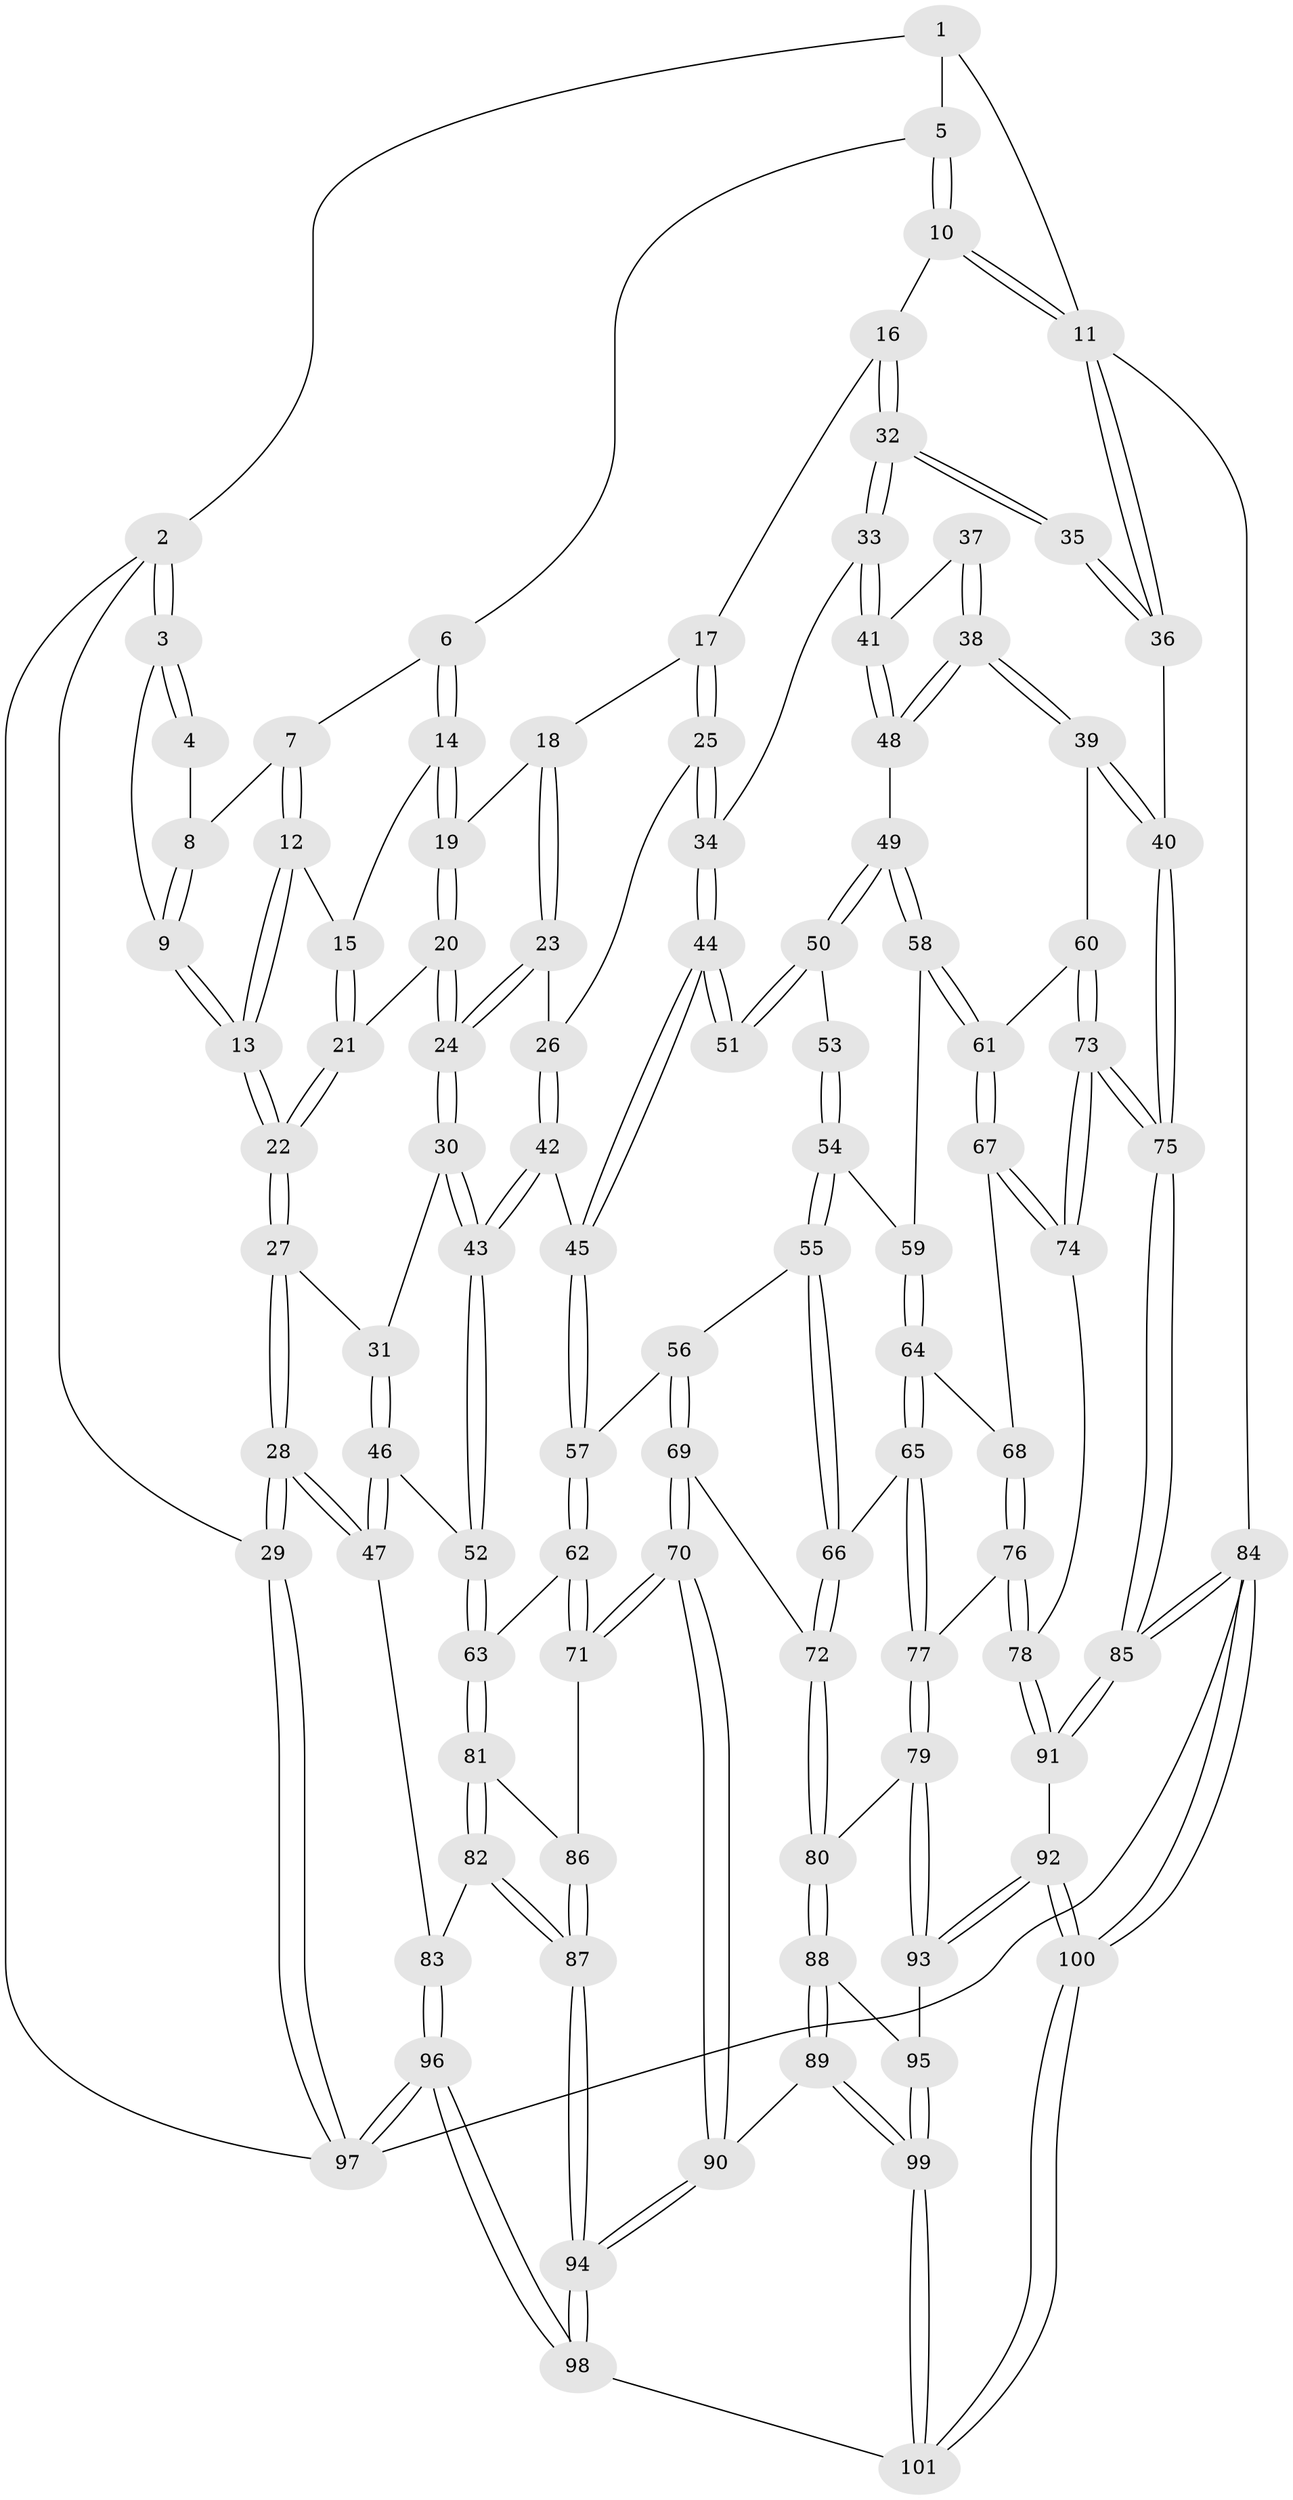// Generated by graph-tools (version 1.1) at 2025/11/02/21/25 10:11:12]
// undirected, 101 vertices, 249 edges
graph export_dot {
graph [start="1"]
  node [color=gray90,style=filled];
  1 [pos="+0.07649223677289639+0"];
  2 [pos="+0+0.13097170428755353"];
  3 [pos="+0+0.15614189565460862"];
  4 [pos="+0.07053690314215892+0"];
  5 [pos="+0.3531268953650172+0"];
  6 [pos="+0.2761711254514671+0.01766088282590487"];
  7 [pos="+0.22645112283262478+0.05041772665316967"];
  8 [pos="+0.07629285829656471+0.01148990706106674"];
  9 [pos="+0.009878133383096547+0.1604634558935749"];
  10 [pos="+0.6411387618274206+0"];
  11 [pos="+1+0"];
  12 [pos="+0.09426724772190669+0.1550252720239406"];
  13 [pos="+0.062209153502310814+0.17446475200628764"];
  14 [pos="+0.29513954619028565+0.08836791880540705"];
  15 [pos="+0.23918817423362299+0.21081079664724345"];
  16 [pos="+0.6841239170272403+0.10701133936586668"];
  17 [pos="+0.4891372967250816+0.1940527432771374"];
  18 [pos="+0.4196703213433681+0.21159441465215192"];
  19 [pos="+0.35466991290641336+0.19571191766927074"];
  20 [pos="+0.29911527943280053+0.2829834113937494"];
  21 [pos="+0.24343510590317383+0.2741294412547118"];
  22 [pos="+0.13546249675669483+0.3118853527428772"];
  23 [pos="+0.40487540492979884+0.35286817443664925"];
  24 [pos="+0.3441943114613772+0.3671223040372668"];
  25 [pos="+0.4478900785432159+0.3576326024344043"];
  26 [pos="+0.4364574157660764+0.36044560225987987"];
  27 [pos="+0.13275592915676446+0.335723119674684"];
  28 [pos="+0+0.6297259200290086"];
  29 [pos="+0+0.6355014129817587"];
  30 [pos="+0.3261681906306702+0.3993342356521886"];
  31 [pos="+0.19299033750403635+0.37301801749433966"];
  32 [pos="+0.6971834272084694+0.12976660145918092"];
  33 [pos="+0.6617100212052476+0.27039110379793413"];
  34 [pos="+0.600564621962603+0.3563838868744326"];
  35 [pos="+0.7723468103252802+0.1591973998960221"];
  36 [pos="+1+0"];
  37 [pos="+0.8795424537052347+0.2529723520702425"];
  38 [pos="+1+0.3974171656800572"];
  39 [pos="+1+0.41099961335918556"];
  40 [pos="+1+0.4118426990531315"];
  41 [pos="+0.7899081146178273+0.4647352374071026"];
  42 [pos="+0.4559463625054994+0.4754996915763981"];
  43 [pos="+0.3182839029899787+0.5208079626324722"];
  44 [pos="+0.5890067566627022+0.45497301706343984"];
  45 [pos="+0.5453982791188601+0.5048443047612287"];
  46 [pos="+0.26344549507557435+0.5649845938093145"];
  47 [pos="+0.035059151194483364+0.6535605789805733"];
  48 [pos="+0.7919486341157203+0.46957120916480705"];
  49 [pos="+0.7842634465944501+0.48792115127696534"];
  50 [pos="+0.7707785649724321+0.4870881855755742"];
  51 [pos="+0.591997794603308+0.45674759235982054"];
  52 [pos="+0.29882186812316286+0.5574004374689817"];
  53 [pos="+0.6550557297040035+0.5201466322755764"];
  54 [pos="+0.6906923346645666+0.5759063404870965"];
  55 [pos="+0.6538691743079849+0.6126717083551031"];
  56 [pos="+0.6261938597895828+0.614798488756009"];
  57 [pos="+0.5440441021079261+0.5168435976134524"];
  58 [pos="+0.784178243792393+0.4946520697621065"];
  59 [pos="+0.7556421589020088+0.5672305641720229"];
  60 [pos="+0.9528019767158503+0.5648524897383213"];
  61 [pos="+0.9150425009031686+0.5920908707601442"];
  62 [pos="+0.46266397314766045+0.6401742967585353"];
  63 [pos="+0.35961798792230715+0.6102762882741849"];
  64 [pos="+0.7679822830591687+0.5928320843401325"];
  65 [pos="+0.6940013863659934+0.6652661689458391"];
  66 [pos="+0.6825748413634865+0.6593084454340247"];
  67 [pos="+0.9138476858532102+0.5940395369386038"];
  68 [pos="+0.792568624887806+0.6260747662164005"];
  69 [pos="+0.5509500210679986+0.7165448607028087"];
  70 [pos="+0.5136876847393037+0.7234406102931974"];
  71 [pos="+0.5135307675239233+0.7233032233559392"];
  72 [pos="+0.6149861017274948+0.7366293650504264"];
  73 [pos="+1+0.7676084833435242"];
  74 [pos="+0.9108039649975948+0.7358141009398924"];
  75 [pos="+1+0.8941597983593238"];
  76 [pos="+0.789351858377315+0.7329637043236187"];
  77 [pos="+0.7641669569420928+0.7410096584315902"];
  78 [pos="+0.8500285509839413+0.7550000994647065"];
  79 [pos="+0.7452091943282556+0.7565637011779502"];
  80 [pos="+0.6461700273942893+0.7577294540796801"];
  81 [pos="+0.33954022017531393+0.7449610048009009"];
  82 [pos="+0.32641972291786425+0.7572853296970087"];
  83 [pos="+0.1691437905359942+0.7899380820737677"];
  84 [pos="+1+1"];
  85 [pos="+1+1"];
  86 [pos="+0.39357470188825844+0.7578513962492771"];
  87 [pos="+0.39416353763300527+0.9061852517337106"];
  88 [pos="+0.6339712634721247+0.8559482158059917"];
  89 [pos="+0.5250415630674735+0.8799594826621432"];
  90 [pos="+0.49976486330820846+0.8823868925162093"];
  91 [pos="+0.8506812861779489+0.8678274644598327"];
  92 [pos="+0.7993624210091913+0.9067299386171059"];
  93 [pos="+0.7253464729245666+0.8664293178440811"];
  94 [pos="+0.4185851484385076+0.9944298782146245"];
  95 [pos="+0.6881895532887551+0.8842852540217022"];
  96 [pos="+0.3274446400694116+1"];
  97 [pos="+0+1"];
  98 [pos="+0.3527825452479037+1"];
  99 [pos="+0.6746385169088825+0.9514462277541553"];
  100 [pos="+0.7978955403259537+1"];
  101 [pos="+0.6773989942977511+1"];
  1 -- 2;
  1 -- 5;
  1 -- 11;
  2 -- 3;
  2 -- 3;
  2 -- 29;
  2 -- 97;
  3 -- 4;
  3 -- 4;
  3 -- 9;
  4 -- 8;
  5 -- 6;
  5 -- 10;
  5 -- 10;
  6 -- 7;
  6 -- 14;
  6 -- 14;
  7 -- 8;
  7 -- 12;
  7 -- 12;
  8 -- 9;
  8 -- 9;
  9 -- 13;
  9 -- 13;
  10 -- 11;
  10 -- 11;
  10 -- 16;
  11 -- 36;
  11 -- 36;
  11 -- 84;
  12 -- 13;
  12 -- 13;
  12 -- 15;
  13 -- 22;
  13 -- 22;
  14 -- 15;
  14 -- 19;
  14 -- 19;
  15 -- 21;
  15 -- 21;
  16 -- 17;
  16 -- 32;
  16 -- 32;
  17 -- 18;
  17 -- 25;
  17 -- 25;
  18 -- 19;
  18 -- 23;
  18 -- 23;
  19 -- 20;
  19 -- 20;
  20 -- 21;
  20 -- 24;
  20 -- 24;
  21 -- 22;
  21 -- 22;
  22 -- 27;
  22 -- 27;
  23 -- 24;
  23 -- 24;
  23 -- 26;
  24 -- 30;
  24 -- 30;
  25 -- 26;
  25 -- 34;
  25 -- 34;
  26 -- 42;
  26 -- 42;
  27 -- 28;
  27 -- 28;
  27 -- 31;
  28 -- 29;
  28 -- 29;
  28 -- 47;
  28 -- 47;
  29 -- 97;
  29 -- 97;
  30 -- 31;
  30 -- 43;
  30 -- 43;
  31 -- 46;
  31 -- 46;
  32 -- 33;
  32 -- 33;
  32 -- 35;
  32 -- 35;
  33 -- 34;
  33 -- 41;
  33 -- 41;
  34 -- 44;
  34 -- 44;
  35 -- 36;
  35 -- 36;
  36 -- 40;
  37 -- 38;
  37 -- 38;
  37 -- 41;
  38 -- 39;
  38 -- 39;
  38 -- 48;
  38 -- 48;
  39 -- 40;
  39 -- 40;
  39 -- 60;
  40 -- 75;
  40 -- 75;
  41 -- 48;
  41 -- 48;
  42 -- 43;
  42 -- 43;
  42 -- 45;
  43 -- 52;
  43 -- 52;
  44 -- 45;
  44 -- 45;
  44 -- 51;
  44 -- 51;
  45 -- 57;
  45 -- 57;
  46 -- 47;
  46 -- 47;
  46 -- 52;
  47 -- 83;
  48 -- 49;
  49 -- 50;
  49 -- 50;
  49 -- 58;
  49 -- 58;
  50 -- 51;
  50 -- 51;
  50 -- 53;
  52 -- 63;
  52 -- 63;
  53 -- 54;
  53 -- 54;
  54 -- 55;
  54 -- 55;
  54 -- 59;
  55 -- 56;
  55 -- 66;
  55 -- 66;
  56 -- 57;
  56 -- 69;
  56 -- 69;
  57 -- 62;
  57 -- 62;
  58 -- 59;
  58 -- 61;
  58 -- 61;
  59 -- 64;
  59 -- 64;
  60 -- 61;
  60 -- 73;
  60 -- 73;
  61 -- 67;
  61 -- 67;
  62 -- 63;
  62 -- 71;
  62 -- 71;
  63 -- 81;
  63 -- 81;
  64 -- 65;
  64 -- 65;
  64 -- 68;
  65 -- 66;
  65 -- 77;
  65 -- 77;
  66 -- 72;
  66 -- 72;
  67 -- 68;
  67 -- 74;
  67 -- 74;
  68 -- 76;
  68 -- 76;
  69 -- 70;
  69 -- 70;
  69 -- 72;
  70 -- 71;
  70 -- 71;
  70 -- 90;
  70 -- 90;
  71 -- 86;
  72 -- 80;
  72 -- 80;
  73 -- 74;
  73 -- 74;
  73 -- 75;
  73 -- 75;
  74 -- 78;
  75 -- 85;
  75 -- 85;
  76 -- 77;
  76 -- 78;
  76 -- 78;
  77 -- 79;
  77 -- 79;
  78 -- 91;
  78 -- 91;
  79 -- 80;
  79 -- 93;
  79 -- 93;
  80 -- 88;
  80 -- 88;
  81 -- 82;
  81 -- 82;
  81 -- 86;
  82 -- 83;
  82 -- 87;
  82 -- 87;
  83 -- 96;
  83 -- 96;
  84 -- 85;
  84 -- 85;
  84 -- 100;
  84 -- 100;
  84 -- 97;
  85 -- 91;
  85 -- 91;
  86 -- 87;
  86 -- 87;
  87 -- 94;
  87 -- 94;
  88 -- 89;
  88 -- 89;
  88 -- 95;
  89 -- 90;
  89 -- 99;
  89 -- 99;
  90 -- 94;
  90 -- 94;
  91 -- 92;
  92 -- 93;
  92 -- 93;
  92 -- 100;
  92 -- 100;
  93 -- 95;
  94 -- 98;
  94 -- 98;
  95 -- 99;
  95 -- 99;
  96 -- 97;
  96 -- 97;
  96 -- 98;
  96 -- 98;
  98 -- 101;
  99 -- 101;
  99 -- 101;
  100 -- 101;
  100 -- 101;
}
